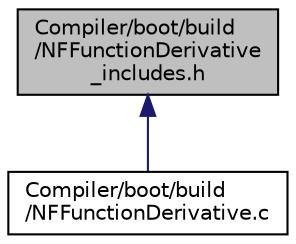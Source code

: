 digraph "Compiler/boot/build/NFFunctionDerivative_includes.h"
{
  edge [fontname="Helvetica",fontsize="10",labelfontname="Helvetica",labelfontsize="10"];
  node [fontname="Helvetica",fontsize="10",shape=record];
  Node20 [label="Compiler/boot/build\l/NFFunctionDerivative\l_includes.h",height=0.2,width=0.4,color="black", fillcolor="grey75", style="filled", fontcolor="black"];
  Node20 -> Node21 [dir="back",color="midnightblue",fontsize="10",style="solid",fontname="Helvetica"];
  Node21 [label="Compiler/boot/build\l/NFFunctionDerivative.c",height=0.2,width=0.4,color="black", fillcolor="white", style="filled",URL="$d0/d77/_n_f_function_derivative_8c.html"];
}
